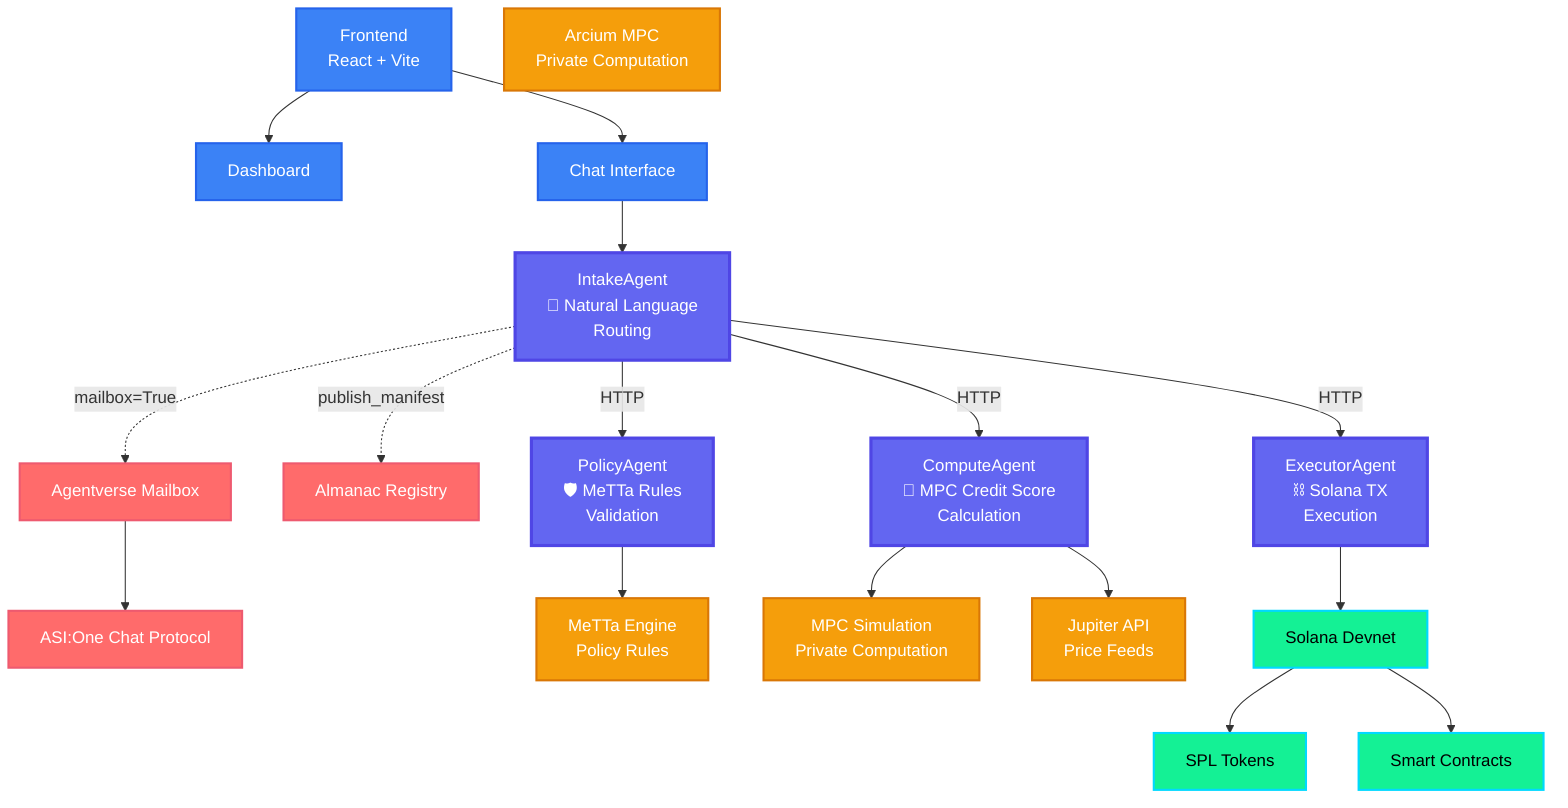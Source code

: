 graph TB
    %% User Interface Layer
    UI[Frontend<br/>React + Vite]
    Dashboard[Dashboard]
    Chat[Chat Interface]

    %% ASI:One Integration
    ASIOne[ASI:One Chat Protocol]
    Agentverse[Agentverse Mailbox]
    Almanac[Almanac Registry]

    %% Multi-Agent System
    Intake[IntakeAgent<br/>💬 Natural Language<br/>Routing]
    Policy[PolicyAgent<br/>🛡️ MeTTa Rules<br/>Validation]
    Compute[ComputeAgent<br/>🧮 MPC Credit Score<br/>Calculation]
    Executor[ExecutorAgent<br/>⛓️ Solana TX<br/>Execution]

    %% Knowledge & Logic
    MeTTa[MeTTa Engine<br/>Policy Rules]
    MPC[MPC Simulation<br/>Private Computation]

    %% Solana Blockchain
    Solana[Solana Devnet]
    SPL[SPL Tokens]
    SmartContract[Smart Contracts]

    %% External Services
    Jupiter[Jupiter API<br/>Price Feeds]
    Arcium[Arcium MPC<br/>Private Computation]

    %% User Flow
    UI --> Dashboard
    UI --> Chat
    Chat --> Intake

    %% ASI:One Integration
    Intake -.->|mailbox=True| Agentverse
    Agentverse --> ASIOne
    Intake -.->|publish_manifest| Almanac

    %% Agent Communication Flow
    Intake -->|HTTP| Policy
    Intake -->|HTTP| Compute
    Intake -->|HTTP| Executor
    Policy --> MeTTa
    Compute --> MPC
    Compute --> Jupiter

    %% Solana Integration
    Executor --> Solana
    Solana --> SPL
    Solana --> SmartContract

    %% Styling - Clean colors, no gray backgrounds
    classDef agent fill:#6366f1,stroke:#4f46e5,stroke-width:3px,color:#fff
    classDef solana fill:#14f195,stroke:#00d9ff,stroke-width:2px,color:#000
    classDef asi fill:#ff6b6b,stroke:#ee5a6f,stroke-width:2px,color:#fff
    classDef frontend fill:#3b82f6,stroke:#2563eb,stroke-width:2px,color:#fff
    classDef service fill:#f59e0b,stroke:#d97706,stroke-width:2px,color:#fff

    class Intake,Policy,Compute,Executor agent
    class Solana,SPL,SmartContract solana
    class ASIOne,Agentverse,Almanac asi
    class UI,Dashboard,Chat frontend
    class Jupiter,Arcium,MeTTa,MPC service